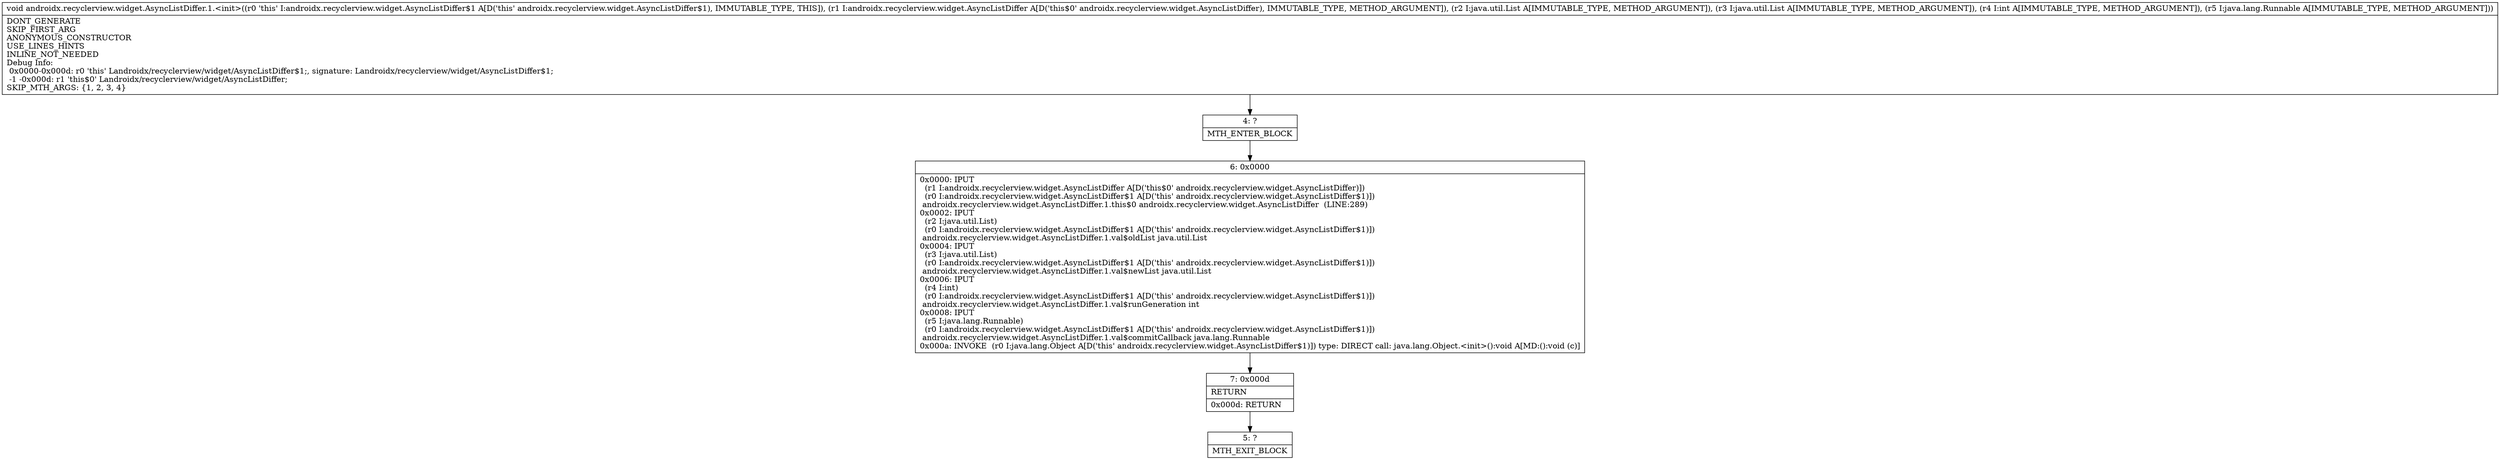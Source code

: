digraph "CFG forandroidx.recyclerview.widget.AsyncListDiffer.1.\<init\>(Landroidx\/recyclerview\/widget\/AsyncListDiffer;Ljava\/util\/List;Ljava\/util\/List;ILjava\/lang\/Runnable;)V" {
Node_4 [shape=record,label="{4\:\ ?|MTH_ENTER_BLOCK\l}"];
Node_6 [shape=record,label="{6\:\ 0x0000|0x0000: IPUT  \l  (r1 I:androidx.recyclerview.widget.AsyncListDiffer A[D('this$0' androidx.recyclerview.widget.AsyncListDiffer)])\l  (r0 I:androidx.recyclerview.widget.AsyncListDiffer$1 A[D('this' androidx.recyclerview.widget.AsyncListDiffer$1)])\l androidx.recyclerview.widget.AsyncListDiffer.1.this$0 androidx.recyclerview.widget.AsyncListDiffer  (LINE:289)\l0x0002: IPUT  \l  (r2 I:java.util.List)\l  (r0 I:androidx.recyclerview.widget.AsyncListDiffer$1 A[D('this' androidx.recyclerview.widget.AsyncListDiffer$1)])\l androidx.recyclerview.widget.AsyncListDiffer.1.val$oldList java.util.List \l0x0004: IPUT  \l  (r3 I:java.util.List)\l  (r0 I:androidx.recyclerview.widget.AsyncListDiffer$1 A[D('this' androidx.recyclerview.widget.AsyncListDiffer$1)])\l androidx.recyclerview.widget.AsyncListDiffer.1.val$newList java.util.List \l0x0006: IPUT  \l  (r4 I:int)\l  (r0 I:androidx.recyclerview.widget.AsyncListDiffer$1 A[D('this' androidx.recyclerview.widget.AsyncListDiffer$1)])\l androidx.recyclerview.widget.AsyncListDiffer.1.val$runGeneration int \l0x0008: IPUT  \l  (r5 I:java.lang.Runnable)\l  (r0 I:androidx.recyclerview.widget.AsyncListDiffer$1 A[D('this' androidx.recyclerview.widget.AsyncListDiffer$1)])\l androidx.recyclerview.widget.AsyncListDiffer.1.val$commitCallback java.lang.Runnable \l0x000a: INVOKE  (r0 I:java.lang.Object A[D('this' androidx.recyclerview.widget.AsyncListDiffer$1)]) type: DIRECT call: java.lang.Object.\<init\>():void A[MD:():void (c)]\l}"];
Node_7 [shape=record,label="{7\:\ 0x000d|RETURN\l|0x000d: RETURN   \l}"];
Node_5 [shape=record,label="{5\:\ ?|MTH_EXIT_BLOCK\l}"];
MethodNode[shape=record,label="{void androidx.recyclerview.widget.AsyncListDiffer.1.\<init\>((r0 'this' I:androidx.recyclerview.widget.AsyncListDiffer$1 A[D('this' androidx.recyclerview.widget.AsyncListDiffer$1), IMMUTABLE_TYPE, THIS]), (r1 I:androidx.recyclerview.widget.AsyncListDiffer A[D('this$0' androidx.recyclerview.widget.AsyncListDiffer), IMMUTABLE_TYPE, METHOD_ARGUMENT]), (r2 I:java.util.List A[IMMUTABLE_TYPE, METHOD_ARGUMENT]), (r3 I:java.util.List A[IMMUTABLE_TYPE, METHOD_ARGUMENT]), (r4 I:int A[IMMUTABLE_TYPE, METHOD_ARGUMENT]), (r5 I:java.lang.Runnable A[IMMUTABLE_TYPE, METHOD_ARGUMENT]))  | DONT_GENERATE\lSKIP_FIRST_ARG\lANONYMOUS_CONSTRUCTOR\lUSE_LINES_HINTS\lINLINE_NOT_NEEDED\lDebug Info:\l  0x0000\-0x000d: r0 'this' Landroidx\/recyclerview\/widget\/AsyncListDiffer$1;, signature: Landroidx\/recyclerview\/widget\/AsyncListDiffer$1;\l  \-1 \-0x000d: r1 'this$0' Landroidx\/recyclerview\/widget\/AsyncListDiffer;\lSKIP_MTH_ARGS: \{1, 2, 3, 4\}\l}"];
MethodNode -> Node_4;Node_4 -> Node_6;
Node_6 -> Node_7;
Node_7 -> Node_5;
}

